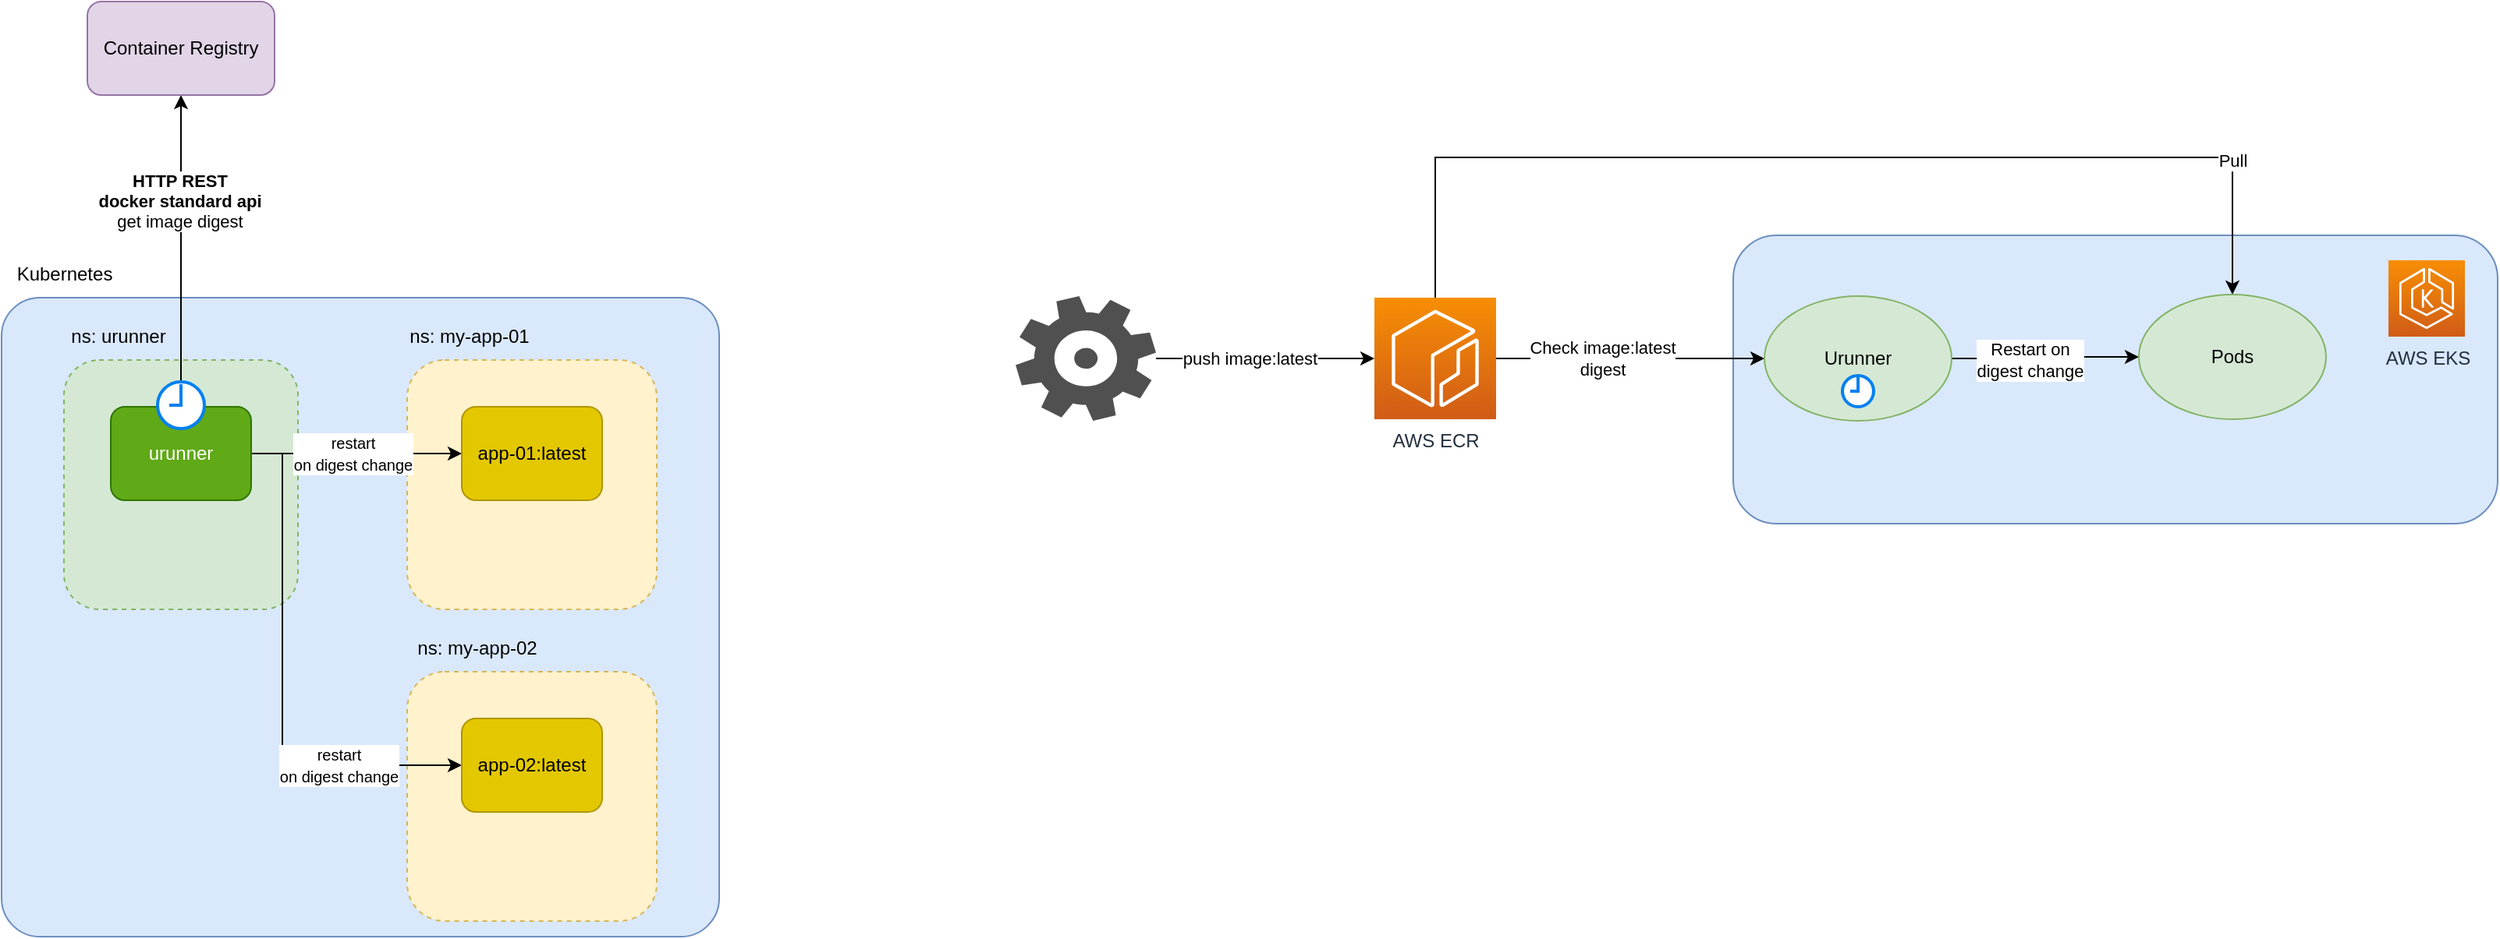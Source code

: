 <mxfile version="20.8.16" type="device"><diagram name="Page-1" id="SHbZR7riI4DMQ_hshxAQ"><mxGraphModel dx="1195" dy="644" grid="1" gridSize="10" guides="1" tooltips="1" connect="1" arrows="1" fold="1" page="1" pageScale="1" pageWidth="1654" pageHeight="1169" math="0" shadow="0"><root><mxCell id="0"/><mxCell id="1" parent="0"/><mxCell id="cv7s6CQmIdz1Lz2LSrHj-9" value="" style="rounded=1;whiteSpace=wrap;html=1;fillColor=#dae8fc;strokeColor=#6c8ebf;" vertex="1" parent="1"><mxGeometry x="1410" y="170" width="490" height="185" as="geometry"/></mxCell><mxCell id="fUXLhJCDhWvFZy5FGVjE-1" value="" style="rounded=1;whiteSpace=wrap;html=1;imageHeight=24;arcSize=6;fillColor=#dae8fc;strokeColor=#6c8ebf;" parent="1" vertex="1"><mxGeometry x="300" y="210" width="460" height="410" as="geometry"/></mxCell><mxCell id="fUXLhJCDhWvFZy5FGVjE-2" value="Kubernetes" style="text;html=1;align=center;verticalAlign=middle;resizable=0;points=[];autosize=1;strokeColor=none;fillColor=none;" parent="1" vertex="1"><mxGeometry x="300" y="180" width="80" height="30" as="geometry"/></mxCell><mxCell id="fUXLhJCDhWvFZy5FGVjE-3" value="" style="rounded=1;whiteSpace=wrap;html=1;dashed=1;fillColor=#d5e8d4;strokeColor=#82b366;" parent="1" vertex="1"><mxGeometry x="340" y="250" width="150" height="160" as="geometry"/></mxCell><mxCell id="fUXLhJCDhWvFZy5FGVjE-4" value="ns: urunner" style="text;html=1;strokeColor=none;fillColor=none;align=center;verticalAlign=middle;whiteSpace=wrap;rounded=0;" parent="1" vertex="1"><mxGeometry x="340" y="220" width="70" height="30" as="geometry"/></mxCell><mxCell id="fUXLhJCDhWvFZy5FGVjE-5" value="" style="rounded=1;whiteSpace=wrap;html=1;dashed=1;fillColor=#fff2cc;strokeColor=#d6b656;" parent="1" vertex="1"><mxGeometry x="560" y="250" width="160" height="160" as="geometry"/></mxCell><mxCell id="fUXLhJCDhWvFZy5FGVjE-6" value="ns: my-app-01" style="text;html=1;strokeColor=none;fillColor=none;align=center;verticalAlign=middle;whiteSpace=wrap;rounded=0;" parent="1" vertex="1"><mxGeometry x="560" y="220" width="80" height="30" as="geometry"/></mxCell><mxCell id="fUXLhJCDhWvFZy5FGVjE-7" value="" style="rounded=1;whiteSpace=wrap;html=1;dashed=1;fillColor=#fff2cc;strokeColor=#d6b656;" parent="1" vertex="1"><mxGeometry x="560" y="450" width="160" height="160" as="geometry"/></mxCell><mxCell id="fUXLhJCDhWvFZy5FGVjE-8" value="ns: my-app-02" style="text;html=1;strokeColor=none;fillColor=none;align=center;verticalAlign=middle;whiteSpace=wrap;rounded=0;" parent="1" vertex="1"><mxGeometry x="560" y="420" width="90" height="30" as="geometry"/></mxCell><mxCell id="fUXLhJCDhWvFZy5FGVjE-11" style="edgeStyle=orthogonalEdgeStyle;rounded=0;orthogonalLoop=1;jettySize=auto;html=1;" parent="1" source="fUXLhJCDhWvFZy5FGVjE-9" target="fUXLhJCDhWvFZy5FGVjE-10" edge="1"><mxGeometry relative="1" as="geometry"/></mxCell><mxCell id="fUXLhJCDhWvFZy5FGVjE-12" value="&lt;b&gt;HTTP REST&lt;br&gt;docker standard api&lt;br&gt;&lt;/b&gt;get image digest" style="edgeLabel;html=1;align=center;verticalAlign=middle;resizable=0;points=[];" parent="fUXLhJCDhWvFZy5FGVjE-11" vertex="1" connectable="0"><mxGeometry x="0.32" y="1" relative="1" as="geometry"><mxPoint as="offset"/></mxGeometry></mxCell><mxCell id="fUXLhJCDhWvFZy5FGVjE-14" style="edgeStyle=orthogonalEdgeStyle;rounded=0;orthogonalLoop=1;jettySize=auto;html=1;exitX=1;exitY=0.5;exitDx=0;exitDy=0;entryX=0;entryY=0.5;entryDx=0;entryDy=0;" parent="1" source="fUXLhJCDhWvFZy5FGVjE-9" target="fUXLhJCDhWvFZy5FGVjE-13" edge="1"><mxGeometry relative="1" as="geometry"/></mxCell><mxCell id="fUXLhJCDhWvFZy5FGVjE-15" value="&lt;font style=&quot;font-size: 10px;&quot;&gt;restart&lt;br&gt;on digest change&lt;/font&gt;" style="edgeLabel;html=1;align=center;verticalAlign=middle;resizable=0;points=[];" parent="fUXLhJCDhWvFZy5FGVjE-14" vertex="1" connectable="0"><mxGeometry x="-0.183" relative="1" as="geometry"><mxPoint x="10" as="offset"/></mxGeometry></mxCell><mxCell id="fUXLhJCDhWvFZy5FGVjE-18" style="edgeStyle=orthogonalEdgeStyle;rounded=0;orthogonalLoop=1;jettySize=auto;html=1;entryX=0;entryY=0.5;entryDx=0;entryDy=0;" parent="1" source="fUXLhJCDhWvFZy5FGVjE-9" target="fUXLhJCDhWvFZy5FGVjE-17" edge="1"><mxGeometry relative="1" as="geometry"><Array as="points"><mxPoint x="480" y="310"/><mxPoint x="480" y="510"/></Array></mxGeometry></mxCell><mxCell id="fUXLhJCDhWvFZy5FGVjE-19" value="&lt;font style=&quot;font-size: 10px;&quot;&gt;restart&lt;br style=&quot;border-color: var(--border-color);&quot;&gt;on digest change&lt;/font&gt;" style="edgeLabel;html=1;align=center;verticalAlign=middle;resizable=0;points=[];" parent="fUXLhJCDhWvFZy5FGVjE-18" vertex="1" connectable="0"><mxGeometry x="0.525" relative="1" as="geometry"><mxPoint as="offset"/></mxGeometry></mxCell><mxCell id="fUXLhJCDhWvFZy5FGVjE-9" value="urunner" style="rounded=1;whiteSpace=wrap;html=1;fillColor=#60a917;fontColor=#ffffff;strokeColor=#2D7600;" parent="1" vertex="1"><mxGeometry x="370" y="280" width="90" height="60" as="geometry"/></mxCell><mxCell id="fUXLhJCDhWvFZy5FGVjE-10" value="Container Registry" style="rounded=1;whiteSpace=wrap;html=1;fillColor=#e1d5e7;strokeColor=#9673a6;" parent="1" vertex="1"><mxGeometry x="355" y="20" width="120" height="60" as="geometry"/></mxCell><mxCell id="fUXLhJCDhWvFZy5FGVjE-13" value="app-01:latest" style="rounded=1;whiteSpace=wrap;html=1;fillColor=#e3c800;fontColor=#000000;strokeColor=#B09500;" parent="1" vertex="1"><mxGeometry x="595" y="280" width="90" height="60" as="geometry"/></mxCell><mxCell id="fUXLhJCDhWvFZy5FGVjE-16" value="" style="html=1;verticalLabelPosition=bottom;align=center;labelBackgroundColor=#ffffff;verticalAlign=top;strokeWidth=2;strokeColor=#0080F0;shadow=0;dashed=0;shape=mxgraph.ios7.icons.clock;" parent="1" vertex="1"><mxGeometry x="400" y="264" width="30" height="30" as="geometry"/></mxCell><mxCell id="fUXLhJCDhWvFZy5FGVjE-17" value="app-02:latest" style="rounded=1;whiteSpace=wrap;html=1;fillColor=#e3c800;fontColor=#000000;strokeColor=#B09500;" parent="1" vertex="1"><mxGeometry x="595" y="480" width="90" height="60" as="geometry"/></mxCell><mxCell id="cv7s6CQmIdz1Lz2LSrHj-2" value="AWS ECR" style="sketch=0;points=[[0,0,0],[0.25,0,0],[0.5,0,0],[0.75,0,0],[1,0,0],[0,1,0],[0.25,1,0],[0.5,1,0],[0.75,1,0],[1,1,0],[0,0.25,0],[0,0.5,0],[0,0.75,0],[1,0.25,0],[1,0.5,0],[1,0.75,0]];outlineConnect=0;fontColor=#232F3E;gradientColor=#F78E04;gradientDirection=north;fillColor=#D05C17;strokeColor=#ffffff;dashed=0;verticalLabelPosition=bottom;verticalAlign=top;align=center;html=1;fontSize=12;fontStyle=0;aspect=fixed;shape=mxgraph.aws4.resourceIcon;resIcon=mxgraph.aws4.ecr;" vertex="1" parent="1"><mxGeometry x="1180" y="210" width="78" height="78" as="geometry"/></mxCell><mxCell id="cv7s6CQmIdz1Lz2LSrHj-6" style="edgeStyle=orthogonalEdgeStyle;rounded=0;orthogonalLoop=1;jettySize=auto;html=1;" edge="1" parent="1" source="cv7s6CQmIdz1Lz2LSrHj-5" target="cv7s6CQmIdz1Lz2LSrHj-2"><mxGeometry relative="1" as="geometry"/></mxCell><mxCell id="cv7s6CQmIdz1Lz2LSrHj-7" value="push image:latest" style="edgeLabel;html=1;align=center;verticalAlign=middle;resizable=0;points=[];" vertex="1" connectable="0" parent="cv7s6CQmIdz1Lz2LSrHj-6"><mxGeometry x="-0.257" y="-2" relative="1" as="geometry"><mxPoint x="8" y="-2" as="offset"/></mxGeometry></mxCell><mxCell id="cv7s6CQmIdz1Lz2LSrHj-5" value="" style="sketch=0;pointerEvents=1;shadow=0;dashed=0;html=1;strokeColor=none;fillColor=#505050;labelPosition=center;verticalLabelPosition=bottom;verticalAlign=top;outlineConnect=0;align=center;shape=mxgraph.office.concepts.settings_office_365;" vertex="1" parent="1"><mxGeometry x="950" y="209" width="90" height="80" as="geometry"/></mxCell><mxCell id="cv7s6CQmIdz1Lz2LSrHj-8" value="AWS EKS" style="sketch=0;points=[[0,0,0],[0.25,0,0],[0.5,0,0],[0.75,0,0],[1,0,0],[0,1,0],[0.25,1,0],[0.5,1,0],[0.75,1,0],[1,1,0],[0,0.25,0],[0,0.5,0],[0,0.75,0],[1,0.25,0],[1,0.5,0],[1,0.75,0]];outlineConnect=0;fontColor=#232F3E;gradientColor=#F78E04;gradientDirection=north;fillColor=#D05C17;strokeColor=#ffffff;dashed=0;verticalLabelPosition=bottom;verticalAlign=top;align=center;html=1;fontSize=12;fontStyle=0;aspect=fixed;shape=mxgraph.aws4.resourceIcon;resIcon=mxgraph.aws4.eks;" vertex="1" parent="1"><mxGeometry x="1830" y="186" width="49" height="49" as="geometry"/></mxCell><mxCell id="cv7s6CQmIdz1Lz2LSrHj-11" style="edgeStyle=orthogonalEdgeStyle;rounded=0;orthogonalLoop=1;jettySize=auto;html=1;entryX=1;entryY=0.5;entryDx=0;entryDy=0;entryPerimeter=0;startArrow=classic;startFill=1;endArrow=none;endFill=0;" edge="1" parent="1" source="cv7s6CQmIdz1Lz2LSrHj-10" target="cv7s6CQmIdz1Lz2LSrHj-2"><mxGeometry relative="1" as="geometry"/></mxCell><mxCell id="cv7s6CQmIdz1Lz2LSrHj-18" value="Check image:latest&lt;br&gt;digest" style="edgeLabel;html=1;align=center;verticalAlign=middle;resizable=0;points=[];" vertex="1" connectable="0" parent="cv7s6CQmIdz1Lz2LSrHj-11"><mxGeometry x="0.209" y="-3" relative="1" as="geometry"><mxPoint y="3" as="offset"/></mxGeometry></mxCell><mxCell id="cv7s6CQmIdz1Lz2LSrHj-14" style="edgeStyle=orthogonalEdgeStyle;rounded=0;orthogonalLoop=1;jettySize=auto;html=1;" edge="1" parent="1" source="cv7s6CQmIdz1Lz2LSrHj-10" target="cv7s6CQmIdz1Lz2LSrHj-13"><mxGeometry relative="1" as="geometry"/></mxCell><mxCell id="cv7s6CQmIdz1Lz2LSrHj-15" value="Restart on&lt;br&gt;digest change" style="edgeLabel;html=1;align=center;verticalAlign=middle;resizable=0;points=[];" vertex="1" connectable="0" parent="cv7s6CQmIdz1Lz2LSrHj-14"><mxGeometry x="-0.302" relative="1" as="geometry"><mxPoint x="8" y="1" as="offset"/></mxGeometry></mxCell><mxCell id="cv7s6CQmIdz1Lz2LSrHj-10" value="Urunner" style="ellipse;whiteSpace=wrap;html=1;fillColor=#d5e8d4;strokeColor=#82b366;" vertex="1" parent="1"><mxGeometry x="1430" y="209" width="120" height="80" as="geometry"/></mxCell><mxCell id="cv7s6CQmIdz1Lz2LSrHj-12" value="" style="html=1;verticalLabelPosition=bottom;align=center;labelBackgroundColor=#ffffff;verticalAlign=top;strokeWidth=2;strokeColor=#0080F0;shadow=0;dashed=0;shape=mxgraph.ios7.icons.clock;" vertex="1" parent="1"><mxGeometry x="1480" y="260" width="20" height="20" as="geometry"/></mxCell><mxCell id="cv7s6CQmIdz1Lz2LSrHj-16" style="edgeStyle=orthogonalEdgeStyle;rounded=0;orthogonalLoop=1;jettySize=auto;html=1;entryX=0.5;entryY=0;entryDx=0;entryDy=0;entryPerimeter=0;endArrow=none;endFill=0;startArrow=classic;startFill=1;exitX=0.5;exitY=0;exitDx=0;exitDy=0;" edge="1" parent="1" source="cv7s6CQmIdz1Lz2LSrHj-13" target="cv7s6CQmIdz1Lz2LSrHj-2"><mxGeometry relative="1" as="geometry"><Array as="points"><mxPoint x="1730" y="120"/><mxPoint x="1219" y="120"/></Array></mxGeometry></mxCell><mxCell id="cv7s6CQmIdz1Lz2LSrHj-17" value="Pull" style="edgeLabel;html=1;align=center;verticalAlign=middle;resizable=0;points=[];" vertex="1" connectable="0" parent="cv7s6CQmIdz1Lz2LSrHj-16"><mxGeometry x="-0.751" relative="1" as="geometry"><mxPoint as="offset"/></mxGeometry></mxCell><mxCell id="cv7s6CQmIdz1Lz2LSrHj-13" value="Pods" style="ellipse;whiteSpace=wrap;html=1;fillColor=#d5e8d4;strokeColor=#82b366;" vertex="1" parent="1"><mxGeometry x="1670" y="208" width="120" height="80" as="geometry"/></mxCell></root></mxGraphModel></diagram></mxfile>